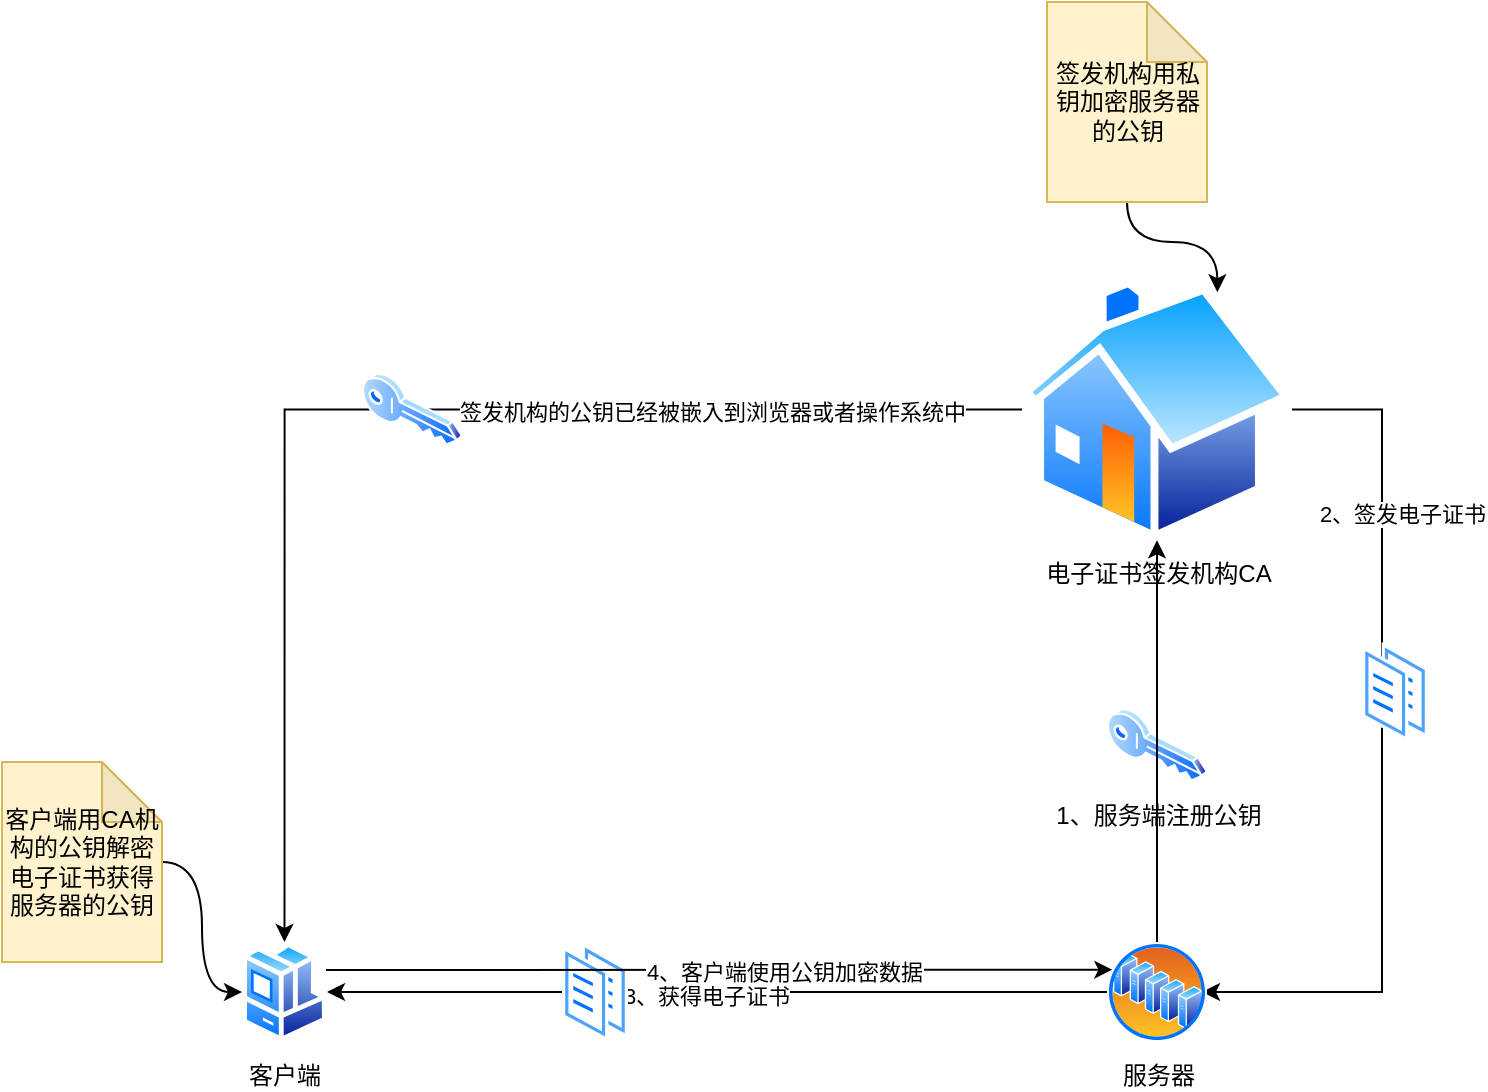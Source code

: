 <mxfile version="14.8.3" type="github">
  <diagram id="_6_i3_dyC2sQ74DqaxW7" name="Page-1">
    <mxGraphModel dx="946" dy="645" grid="1" gridSize="10" guides="1" tooltips="1" connect="1" arrows="1" fold="1" page="1" pageScale="1" pageWidth="827" pageHeight="1169" math="0" shadow="0">
      <root>
        <mxCell id="0" />
        <mxCell id="1" parent="0" />
        <mxCell id="QefDzYtXKN9kydE7Moo0-8" style="edgeStyle=orthogonalEdgeStyle;rounded=0;orthogonalLoop=1;jettySize=auto;html=1;" edge="1" parent="1" source="QefDzYtXKN9kydE7Moo0-3">
          <mxGeometry relative="1" as="geometry">
            <mxPoint x="620" y="495" as="targetPoint" />
            <Array as="points">
              <mxPoint x="710" y="204" />
              <mxPoint x="710" y="495" />
              <mxPoint x="620" y="495" />
            </Array>
          </mxGeometry>
        </mxCell>
        <mxCell id="QefDzYtXKN9kydE7Moo0-9" value="2、签发电子证书" style="edgeLabel;html=1;align=center;verticalAlign=middle;resizable=0;points=[];" vertex="1" connectable="0" parent="QefDzYtXKN9kydE7Moo0-8">
          <mxGeometry x="-0.23" y="-1" relative="1" as="geometry">
            <mxPoint x="11" y="-67" as="offset" />
          </mxGeometry>
        </mxCell>
        <mxCell id="QefDzYtXKN9kydE7Moo0-20" style="edgeStyle=orthogonalEdgeStyle;rounded=0;orthogonalLoop=1;jettySize=auto;html=1;entryX=0.5;entryY=0;entryDx=0;entryDy=0;" edge="1" parent="1" source="QefDzYtXKN9kydE7Moo0-3" target="QefDzYtXKN9kydE7Moo0-14">
          <mxGeometry relative="1" as="geometry" />
        </mxCell>
        <mxCell id="QefDzYtXKN9kydE7Moo0-22" value="签发机构的公钥已经被嵌入到浏览器或者操作系统中" style="edgeLabel;html=1;align=center;verticalAlign=middle;resizable=0;points=[];" vertex="1" connectable="0" parent="QefDzYtXKN9kydE7Moo0-20">
          <mxGeometry x="-0.512" y="1" relative="1" as="geometry">
            <mxPoint as="offset" />
          </mxGeometry>
        </mxCell>
        <mxCell id="QefDzYtXKN9kydE7Moo0-3" value="电子证书签发机构CA" style="aspect=fixed;perimeter=ellipsePerimeter;html=1;align=center;shadow=0;dashed=0;spacingTop=3;image;image=img/lib/active_directory/home.svg;" vertex="1" parent="1">
          <mxGeometry x="530" y="138.2" width="135" height="130.95" as="geometry" />
        </mxCell>
        <mxCell id="QefDzYtXKN9kydE7Moo0-4" value="1、服务端注册公钥" style="aspect=fixed;perimeter=ellipsePerimeter;html=1;align=center;shadow=0;dashed=0;spacingTop=3;image;image=img/lib/active_directory/key.svg;" vertex="1" parent="1">
          <mxGeometry x="572.5" y="353" width="50" height="37" as="geometry" />
        </mxCell>
        <mxCell id="QefDzYtXKN9kydE7Moo0-13" style="edgeStyle=orthogonalEdgeStyle;rounded=0;orthogonalLoop=1;jettySize=auto;html=1;exitX=0.5;exitY=0;exitDx=0;exitDy=0;entryX=0.5;entryY=1;entryDx=0;entryDy=0;" edge="1" parent="1" source="QefDzYtXKN9kydE7Moo0-5" target="QefDzYtXKN9kydE7Moo0-3">
          <mxGeometry relative="1" as="geometry" />
        </mxCell>
        <mxCell id="QefDzYtXKN9kydE7Moo0-15" style="edgeStyle=orthogonalEdgeStyle;rounded=0;orthogonalLoop=1;jettySize=auto;html=1;entryX=1;entryY=0.5;entryDx=0;entryDy=0;" edge="1" parent="1" source="QefDzYtXKN9kydE7Moo0-5" target="QefDzYtXKN9kydE7Moo0-14">
          <mxGeometry relative="1" as="geometry" />
        </mxCell>
        <mxCell id="QefDzYtXKN9kydE7Moo0-16" value="3、获得电子证书" style="edgeLabel;html=1;align=center;verticalAlign=middle;resizable=0;points=[];" vertex="1" connectable="0" parent="QefDzYtXKN9kydE7Moo0-15">
          <mxGeometry x="0.028" y="2" relative="1" as="geometry">
            <mxPoint as="offset" />
          </mxGeometry>
        </mxCell>
        <mxCell id="QefDzYtXKN9kydE7Moo0-5" value="服务器" style="aspect=fixed;perimeter=ellipsePerimeter;html=1;align=center;shadow=0;dashed=0;spacingTop=3;image;image=img/lib/active_directory/server_farm.svg;" vertex="1" parent="1">
          <mxGeometry x="572.5" y="470" width="50" height="50" as="geometry" />
        </mxCell>
        <mxCell id="QefDzYtXKN9kydE7Moo0-10" value="" style="aspect=fixed;perimeter=ellipsePerimeter;html=1;align=center;shadow=0;dashed=0;spacingTop=3;image;image=img/lib/active_directory/documents.svg;" vertex="1" parent="1">
          <mxGeometry x="300" y="470" width="33" height="50" as="geometry" />
        </mxCell>
        <mxCell id="QefDzYtXKN9kydE7Moo0-33" style="rounded=0;orthogonalLoop=1;jettySize=auto;html=1;entryX=0;entryY=0.25;entryDx=0;entryDy=0;" edge="1" parent="1" target="QefDzYtXKN9kydE7Moo0-5">
          <mxGeometry relative="1" as="geometry">
            <mxPoint x="182" y="484" as="sourcePoint" />
          </mxGeometry>
        </mxCell>
        <mxCell id="QefDzYtXKN9kydE7Moo0-34" value="4、客户端使用公钥加密数据" style="edgeLabel;html=1;align=center;verticalAlign=middle;resizable=0;points=[];" vertex="1" connectable="0" parent="QefDzYtXKN9kydE7Moo0-33">
          <mxGeometry x="0.166" y="-1" relative="1" as="geometry">
            <mxPoint as="offset" />
          </mxGeometry>
        </mxCell>
        <mxCell id="QefDzYtXKN9kydE7Moo0-14" value="客户端" style="aspect=fixed;perimeter=ellipsePerimeter;html=1;align=center;shadow=0;dashed=0;spacingTop=3;image;image=img/lib/active_directory/workstation_client.svg;" vertex="1" parent="1">
          <mxGeometry x="140" y="470" width="42.5" height="50" as="geometry" />
        </mxCell>
        <mxCell id="QefDzYtXKN9kydE7Moo0-17" value="" style="aspect=fixed;perimeter=ellipsePerimeter;html=1;align=center;shadow=0;dashed=0;spacingTop=3;image;image=img/lib/active_directory/documents.svg;" vertex="1" parent="1">
          <mxGeometry x="700" y="320" width="33" height="50" as="geometry" />
        </mxCell>
        <mxCell id="QefDzYtXKN9kydE7Moo0-21" value="" style="aspect=fixed;perimeter=ellipsePerimeter;html=1;align=center;shadow=0;dashed=0;spacingTop=3;image;image=img/lib/active_directory/key.svg;" vertex="1" parent="1">
          <mxGeometry x="200" y="185.18" width="50" height="37" as="geometry" />
        </mxCell>
        <mxCell id="QefDzYtXKN9kydE7Moo0-30" value="" style="edgeStyle=orthogonalEdgeStyle;rounded=0;orthogonalLoop=1;jettySize=auto;html=1;curved=1;" edge="1" parent="1" source="QefDzYtXKN9kydE7Moo0-29" target="QefDzYtXKN9kydE7Moo0-14">
          <mxGeometry relative="1" as="geometry" />
        </mxCell>
        <mxCell id="QefDzYtXKN9kydE7Moo0-29" value="客户端用CA机构的公钥解密电子证书获得服务器的公钥" style="shape=note;whiteSpace=wrap;html=1;backgroundOutline=1;darkOpacity=0.05;fillColor=#fff2cc;strokeColor=#d6b656;" vertex="1" parent="1">
          <mxGeometry x="20" y="380" width="80" height="100" as="geometry" />
        </mxCell>
        <mxCell id="QefDzYtXKN9kydE7Moo0-32" style="edgeStyle=orthogonalEdgeStyle;curved=1;rounded=0;orthogonalLoop=1;jettySize=auto;html=1;entryX=0.75;entryY=0;entryDx=0;entryDy=0;" edge="1" parent="1" source="QefDzYtXKN9kydE7Moo0-31" target="QefDzYtXKN9kydE7Moo0-3">
          <mxGeometry relative="1" as="geometry" />
        </mxCell>
        <mxCell id="QefDzYtXKN9kydE7Moo0-31" value="签发机构用私钥加密服务器的公钥" style="shape=note;whiteSpace=wrap;html=1;backgroundOutline=1;darkOpacity=0.05;fillColor=#fff2cc;strokeColor=#d6b656;" vertex="1" parent="1">
          <mxGeometry x="542.5" y="-1.421e-14" width="80" height="100" as="geometry" />
        </mxCell>
      </root>
    </mxGraphModel>
  </diagram>
</mxfile>
